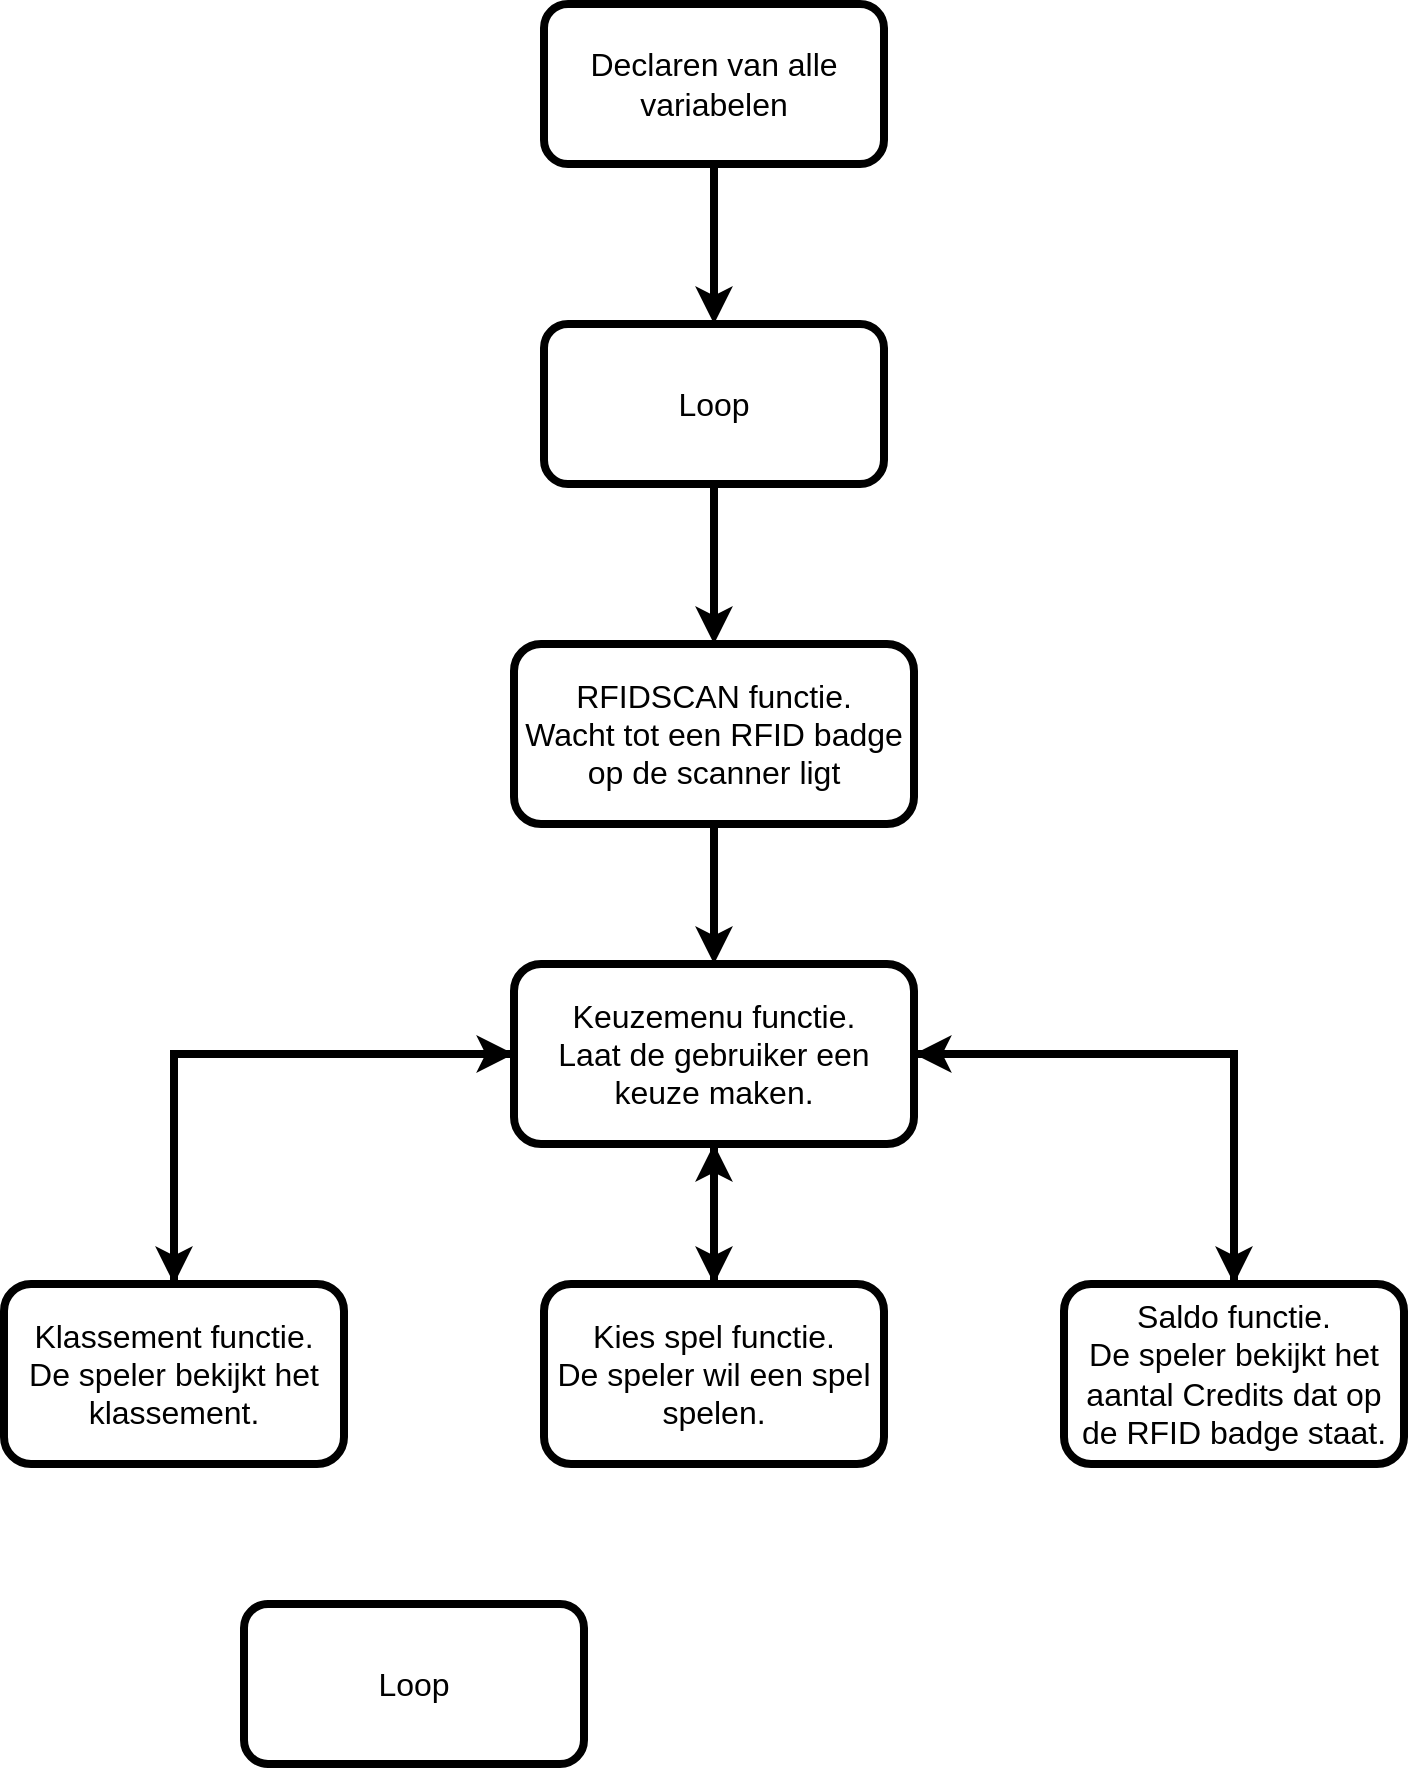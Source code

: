 <mxfile version="14.7.2" type="device"><diagram name="Page-1" id="6133507b-19e7-1e82-6fc7-422aa6c4b21f"><mxGraphModel dx="1185" dy="765" grid="1" gridSize="10" guides="1" tooltips="1" connect="1" arrows="1" fold="1" page="1" pageScale="1" pageWidth="1100" pageHeight="850" background="none" math="0" shadow="0"><root><mxCell id="0"/><mxCell id="1" parent="0"/><mxCell id="JTDyLH3dmfHbURF0aPd5-14" style="edgeStyle=orthogonalEdgeStyle;rounded=0;orthogonalLoop=1;jettySize=auto;html=1;exitX=0.5;exitY=1;exitDx=0;exitDy=0;entryX=0.5;entryY=0;entryDx=0;entryDy=0;strokeWidth=4;" edge="1" parent="1" source="JTDyLH3dmfHbURF0aPd5-2" target="JTDyLH3dmfHbURF0aPd5-3"><mxGeometry relative="1" as="geometry"/></mxCell><mxCell id="JTDyLH3dmfHbURF0aPd5-2" value="&lt;font style=&quot;font-size: 16px&quot;&gt;Declaren van alle variabelen&lt;/font&gt;" style="rounded=1;whiteSpace=wrap;html=1;strokeWidth=4;fillColor=none;" vertex="1" parent="1"><mxGeometry x="420" y="120" width="170" height="80" as="geometry"/></mxCell><mxCell id="JTDyLH3dmfHbURF0aPd5-15" style="edgeStyle=orthogonalEdgeStyle;rounded=0;orthogonalLoop=1;jettySize=auto;html=1;exitX=0.5;exitY=1;exitDx=0;exitDy=0;strokeWidth=4;" edge="1" parent="1" source="JTDyLH3dmfHbURF0aPd5-3" target="JTDyLH3dmfHbURF0aPd5-13"><mxGeometry relative="1" as="geometry"/></mxCell><mxCell id="JTDyLH3dmfHbURF0aPd5-3" value="&lt;span style=&quot;font-size: 16px&quot;&gt;Loop&lt;/span&gt;" style="rounded=1;whiteSpace=wrap;html=1;strokeWidth=4;fillColor=none;" vertex="1" parent="1"><mxGeometry x="420" y="280" width="170" height="80" as="geometry"/></mxCell><mxCell id="JTDyLH3dmfHbURF0aPd5-17" style="edgeStyle=orthogonalEdgeStyle;rounded=0;orthogonalLoop=1;jettySize=auto;html=1;exitX=0.5;exitY=1;exitDx=0;exitDy=0;entryX=0.5;entryY=0;entryDx=0;entryDy=0;strokeWidth=4;" edge="1" parent="1" source="JTDyLH3dmfHbURF0aPd5-13" target="JTDyLH3dmfHbURF0aPd5-16"><mxGeometry relative="1" as="geometry"/></mxCell><mxCell id="JTDyLH3dmfHbURF0aPd5-13" value="&lt;span style=&quot;font-size: 16px&quot;&gt;RFIDSCAN functie.&lt;br&gt;Wacht tot een RFID badge op de scanner ligt&lt;br&gt;&lt;/span&gt;" style="rounded=1;whiteSpace=wrap;html=1;strokeWidth=4;fillColor=none;" vertex="1" parent="1"><mxGeometry x="405" y="440" width="200" height="90" as="geometry"/></mxCell><mxCell id="JTDyLH3dmfHbURF0aPd5-21" style="edgeStyle=orthogonalEdgeStyle;rounded=0;orthogonalLoop=1;jettySize=auto;html=1;exitX=0.5;exitY=1;exitDx=0;exitDy=0;strokeWidth=4;" edge="1" parent="1" source="JTDyLH3dmfHbURF0aPd5-16" target="JTDyLH3dmfHbURF0aPd5-19"><mxGeometry relative="1" as="geometry"/></mxCell><mxCell id="JTDyLH3dmfHbURF0aPd5-22" style="edgeStyle=orthogonalEdgeStyle;rounded=0;orthogonalLoop=1;jettySize=auto;html=1;exitX=1;exitY=0.5;exitDx=0;exitDy=0;entryX=0.5;entryY=0;entryDx=0;entryDy=0;strokeWidth=4;" edge="1" parent="1" source="JTDyLH3dmfHbURF0aPd5-16" target="JTDyLH3dmfHbURF0aPd5-20"><mxGeometry relative="1" as="geometry"/></mxCell><mxCell id="JTDyLH3dmfHbURF0aPd5-23" style="edgeStyle=orthogonalEdgeStyle;rounded=0;orthogonalLoop=1;jettySize=auto;html=1;exitX=0;exitY=0.5;exitDx=0;exitDy=0;entryX=0.5;entryY=0;entryDx=0;entryDy=0;strokeWidth=4;" edge="1" parent="1" source="JTDyLH3dmfHbURF0aPd5-16" target="JTDyLH3dmfHbURF0aPd5-18"><mxGeometry relative="1" as="geometry"/></mxCell><mxCell id="JTDyLH3dmfHbURF0aPd5-16" value="&lt;span style=&quot;font-size: 16px&quot;&gt;Keuzemenu functie.&lt;br&gt;Laat de gebruiker een keuze maken.&lt;br&gt;&lt;/span&gt;" style="rounded=1;whiteSpace=wrap;html=1;strokeWidth=4;fillColor=none;" vertex="1" parent="1"><mxGeometry x="405" y="600" width="200" height="90" as="geometry"/></mxCell><mxCell id="JTDyLH3dmfHbURF0aPd5-27" style="edgeStyle=orthogonalEdgeStyle;rounded=0;orthogonalLoop=1;jettySize=auto;html=1;exitX=0.5;exitY=0;exitDx=0;exitDy=0;entryX=0;entryY=0.5;entryDx=0;entryDy=0;strokeWidth=4;" edge="1" parent="1" source="JTDyLH3dmfHbURF0aPd5-18" target="JTDyLH3dmfHbURF0aPd5-16"><mxGeometry relative="1" as="geometry"/></mxCell><mxCell id="JTDyLH3dmfHbURF0aPd5-18" value="&lt;span style=&quot;font-size: 16px&quot;&gt;Klassement functie.&lt;br&gt;De speler bekijkt het klassement.&lt;br&gt;&lt;/span&gt;" style="rounded=1;whiteSpace=wrap;html=1;strokeWidth=4;fillColor=none;" vertex="1" parent="1"><mxGeometry x="150" y="760" width="170" height="90" as="geometry"/></mxCell><mxCell id="JTDyLH3dmfHbURF0aPd5-25" style="edgeStyle=orthogonalEdgeStyle;rounded=0;orthogonalLoop=1;jettySize=auto;html=1;exitX=0.5;exitY=0;exitDx=0;exitDy=0;entryX=0.5;entryY=1;entryDx=0;entryDy=0;strokeWidth=4;" edge="1" parent="1" source="JTDyLH3dmfHbURF0aPd5-19" target="JTDyLH3dmfHbURF0aPd5-16"><mxGeometry relative="1" as="geometry"/></mxCell><mxCell id="JTDyLH3dmfHbURF0aPd5-19" value="&lt;span style=&quot;font-size: 16px&quot;&gt;Kies spel functie.&lt;br&gt;De speler wil een spel spelen.&lt;br&gt;&lt;/span&gt;" style="rounded=1;whiteSpace=wrap;html=1;strokeWidth=4;fillColor=none;" vertex="1" parent="1"><mxGeometry x="420" y="760" width="170" height="90" as="geometry"/></mxCell><mxCell id="JTDyLH3dmfHbURF0aPd5-26" style="edgeStyle=orthogonalEdgeStyle;rounded=0;orthogonalLoop=1;jettySize=auto;html=1;exitX=0.5;exitY=0;exitDx=0;exitDy=0;entryX=1;entryY=0.5;entryDx=0;entryDy=0;strokeWidth=4;" edge="1" parent="1" source="JTDyLH3dmfHbURF0aPd5-20" target="JTDyLH3dmfHbURF0aPd5-16"><mxGeometry relative="1" as="geometry"/></mxCell><mxCell id="JTDyLH3dmfHbURF0aPd5-20" value="&lt;span style=&quot;font-size: 16px&quot;&gt;Saldo functie.&lt;br&gt;De speler bekijkt het aantal Credits dat op de RFID badge staat.&lt;br&gt;&lt;/span&gt;" style="rounded=1;whiteSpace=wrap;html=1;strokeWidth=4;fillColor=none;" vertex="1" parent="1"><mxGeometry x="680" y="760" width="170" height="90" as="geometry"/></mxCell><mxCell id="JTDyLH3dmfHbURF0aPd5-28" value="&lt;span style=&quot;font-size: 16px&quot;&gt;Loop&lt;/span&gt;" style="rounded=1;whiteSpace=wrap;html=1;strokeWidth=4;fillColor=none;" vertex="1" parent="1"><mxGeometry x="270" y="920" width="170" height="80" as="geometry"/></mxCell></root></mxGraphModel></diagram></mxfile>